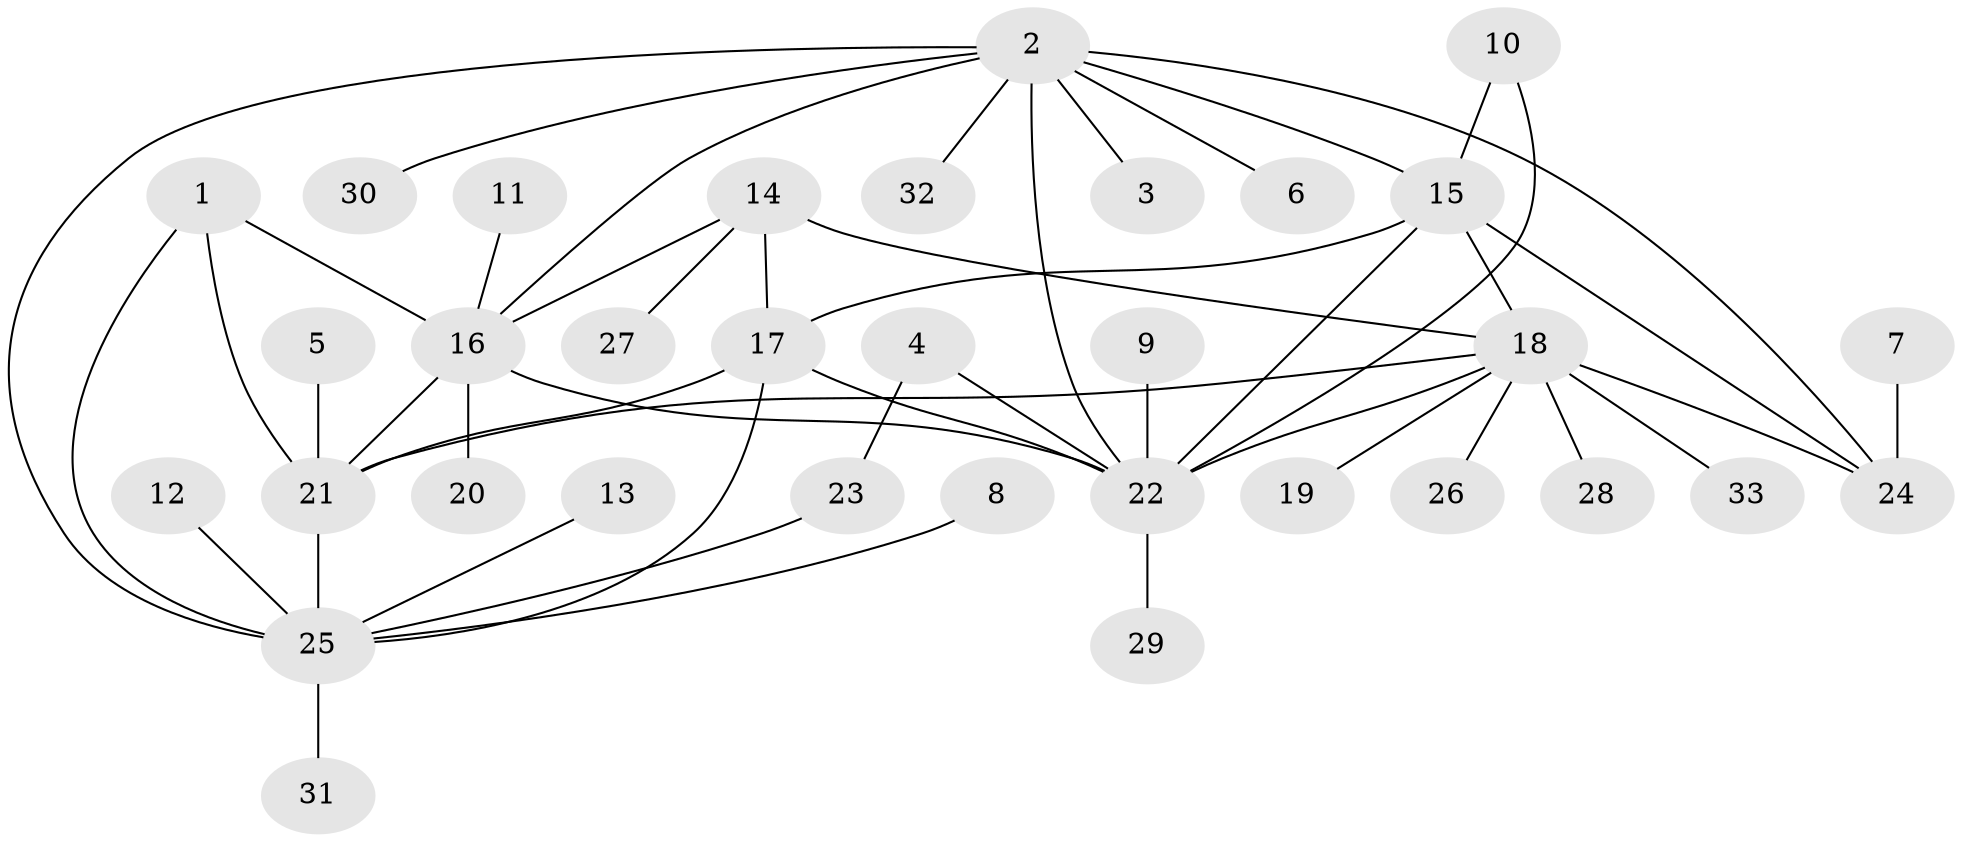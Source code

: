 // original degree distribution, {2: 0.22727272727272727, 5: 0.06060606060606061, 12: 0.015151515151515152, 9: 0.015151515151515152, 7: 0.030303030303030304, 3: 0.09090909090909091, 8: 0.015151515151515152, 4: 0.06060606060606061, 6: 0.015151515151515152, 11: 0.015151515151515152, 1: 0.45454545454545453}
// Generated by graph-tools (version 1.1) at 2025/26/03/09/25 03:26:35]
// undirected, 33 vertices, 48 edges
graph export_dot {
graph [start="1"]
  node [color=gray90,style=filled];
  1;
  2;
  3;
  4;
  5;
  6;
  7;
  8;
  9;
  10;
  11;
  12;
  13;
  14;
  15;
  16;
  17;
  18;
  19;
  20;
  21;
  22;
  23;
  24;
  25;
  26;
  27;
  28;
  29;
  30;
  31;
  32;
  33;
  1 -- 16 [weight=1.0];
  1 -- 21 [weight=1.0];
  1 -- 25 [weight=1.0];
  2 -- 3 [weight=1.0];
  2 -- 6 [weight=1.0];
  2 -- 15 [weight=1.0];
  2 -- 16 [weight=1.0];
  2 -- 22 [weight=2.0];
  2 -- 24 [weight=3.0];
  2 -- 25 [weight=2.0];
  2 -- 30 [weight=1.0];
  2 -- 32 [weight=1.0];
  4 -- 22 [weight=1.0];
  4 -- 23 [weight=1.0];
  5 -- 21 [weight=1.0];
  7 -- 24 [weight=1.0];
  8 -- 25 [weight=1.0];
  9 -- 22 [weight=1.0];
  10 -- 15 [weight=1.0];
  10 -- 22 [weight=1.0];
  11 -- 16 [weight=1.0];
  12 -- 25 [weight=1.0];
  13 -- 25 [weight=1.0];
  14 -- 16 [weight=1.0];
  14 -- 17 [weight=1.0];
  14 -- 18 [weight=1.0];
  14 -- 27 [weight=1.0];
  15 -- 17 [weight=1.0];
  15 -- 18 [weight=1.0];
  15 -- 22 [weight=1.0];
  15 -- 24 [weight=1.0];
  16 -- 20 [weight=1.0];
  16 -- 21 [weight=1.0];
  16 -- 22 [weight=1.0];
  17 -- 21 [weight=1.0];
  17 -- 22 [weight=2.0];
  17 -- 25 [weight=1.0];
  18 -- 19 [weight=1.0];
  18 -- 21 [weight=1.0];
  18 -- 22 [weight=1.0];
  18 -- 24 [weight=1.0];
  18 -- 26 [weight=1.0];
  18 -- 28 [weight=1.0];
  18 -- 33 [weight=1.0];
  21 -- 25 [weight=1.0];
  22 -- 29 [weight=1.0];
  23 -- 25 [weight=1.0];
  25 -- 31 [weight=1.0];
}
